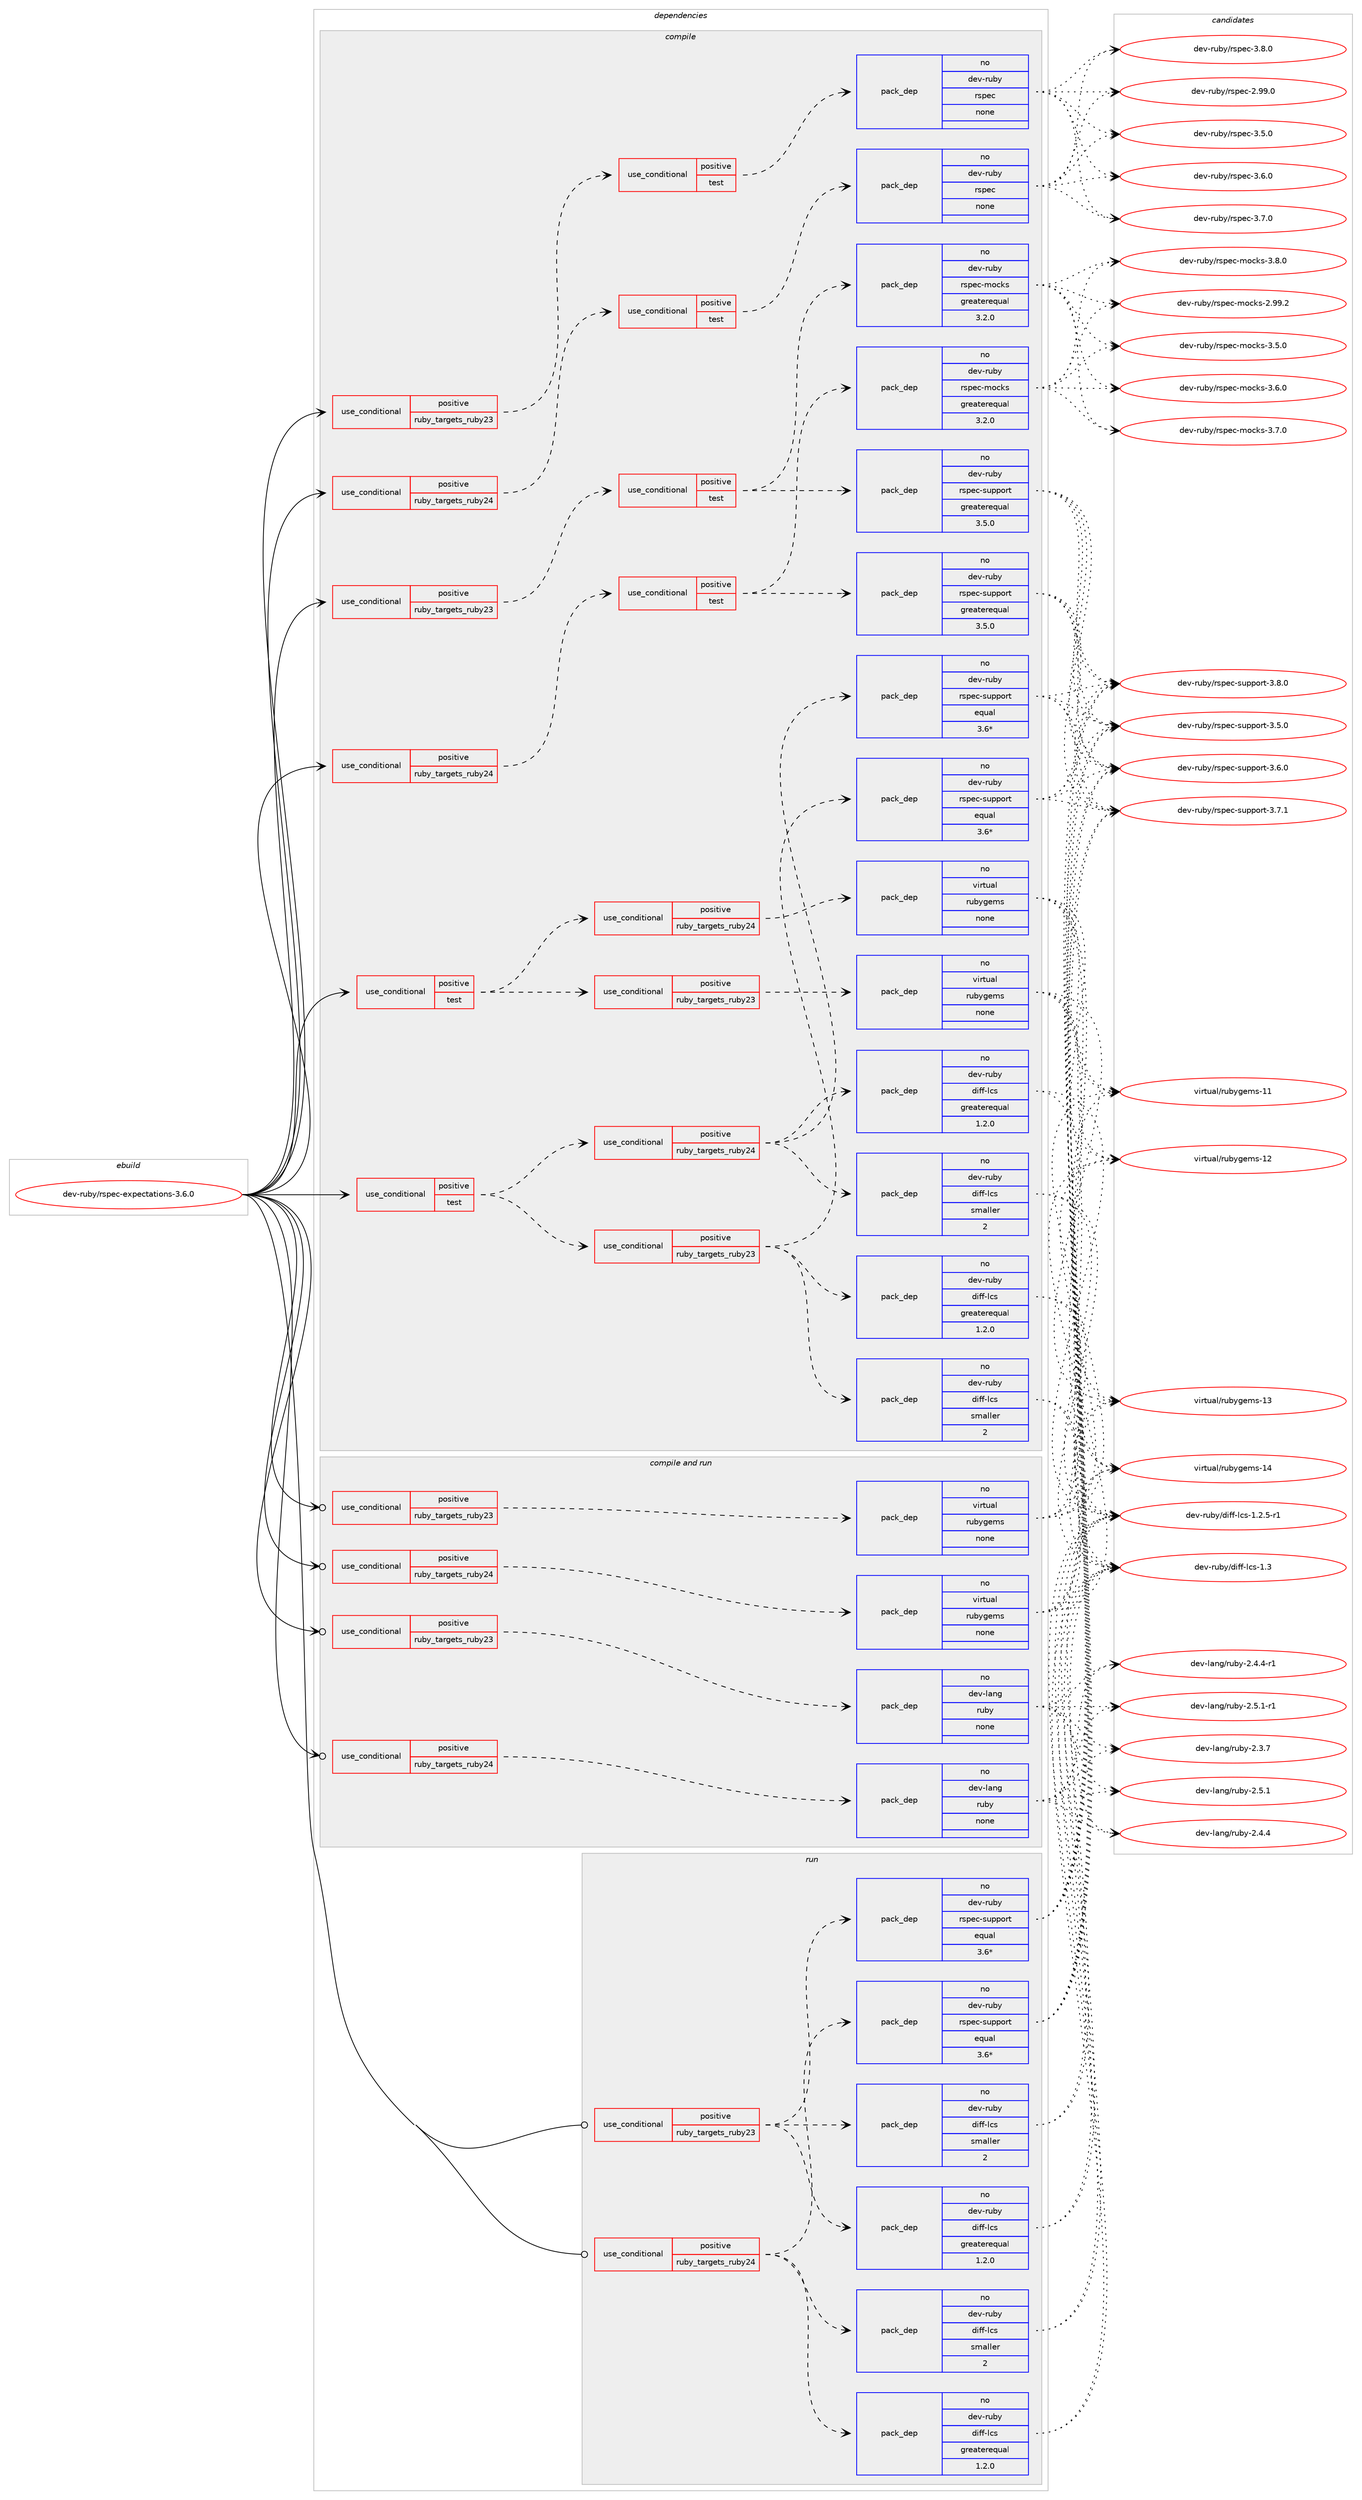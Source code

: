 digraph prolog {

# *************
# Graph options
# *************

newrank=true;
concentrate=true;
compound=true;
graph [rankdir=LR,fontname=Helvetica,fontsize=10,ranksep=1.5];#, ranksep=2.5, nodesep=0.2];
edge  [arrowhead=vee];
node  [fontname=Helvetica,fontsize=10];

# **********
# The ebuild
# **********

subgraph cluster_leftcol {
color=gray;
rank=same;
label=<<i>ebuild</i>>;
id [label="dev-ruby/rspec-expectations-3.6.0", color=red, width=4, href="../dev-ruby/rspec-expectations-3.6.0.svg"];
}

# ****************
# The dependencies
# ****************

subgraph cluster_midcol {
color=gray;
label=<<i>dependencies</i>>;
subgraph cluster_compile {
fillcolor="#eeeeee";
style=filled;
label=<<i>compile</i>>;
subgraph cond1762 {
dependency5260 [label=<<TABLE BORDER="0" CELLBORDER="1" CELLSPACING="0" CELLPADDING="4"><TR><TD ROWSPAN="3" CELLPADDING="10">use_conditional</TD></TR><TR><TD>positive</TD></TR><TR><TD>ruby_targets_ruby23</TD></TR></TABLE>>, shape=none, color=red];
subgraph cond1763 {
dependency5261 [label=<<TABLE BORDER="0" CELLBORDER="1" CELLSPACING="0" CELLPADDING="4"><TR><TD ROWSPAN="3" CELLPADDING="10">use_conditional</TD></TR><TR><TD>positive</TD></TR><TR><TD>test</TD></TR></TABLE>>, shape=none, color=red];
subgraph pack3406 {
dependency5262 [label=<<TABLE BORDER="0" CELLBORDER="1" CELLSPACING="0" CELLPADDING="4" WIDTH="220"><TR><TD ROWSPAN="6" CELLPADDING="30">pack_dep</TD></TR><TR><TD WIDTH="110">no</TD></TR><TR><TD>dev-ruby</TD></TR><TR><TD>rspec</TD></TR><TR><TD>none</TD></TR><TR><TD></TD></TR></TABLE>>, shape=none, color=blue];
}
dependency5261:e -> dependency5262:w [weight=20,style="dashed",arrowhead="vee"];
}
dependency5260:e -> dependency5261:w [weight=20,style="dashed",arrowhead="vee"];
}
id:e -> dependency5260:w [weight=20,style="solid",arrowhead="vee"];
subgraph cond1764 {
dependency5263 [label=<<TABLE BORDER="0" CELLBORDER="1" CELLSPACING="0" CELLPADDING="4"><TR><TD ROWSPAN="3" CELLPADDING="10">use_conditional</TD></TR><TR><TD>positive</TD></TR><TR><TD>ruby_targets_ruby23</TD></TR></TABLE>>, shape=none, color=red];
subgraph cond1765 {
dependency5264 [label=<<TABLE BORDER="0" CELLBORDER="1" CELLSPACING="0" CELLPADDING="4"><TR><TD ROWSPAN="3" CELLPADDING="10">use_conditional</TD></TR><TR><TD>positive</TD></TR><TR><TD>test</TD></TR></TABLE>>, shape=none, color=red];
subgraph pack3407 {
dependency5265 [label=<<TABLE BORDER="0" CELLBORDER="1" CELLSPACING="0" CELLPADDING="4" WIDTH="220"><TR><TD ROWSPAN="6" CELLPADDING="30">pack_dep</TD></TR><TR><TD WIDTH="110">no</TD></TR><TR><TD>dev-ruby</TD></TR><TR><TD>rspec-mocks</TD></TR><TR><TD>greaterequal</TD></TR><TR><TD>3.2.0</TD></TR></TABLE>>, shape=none, color=blue];
}
dependency5264:e -> dependency5265:w [weight=20,style="dashed",arrowhead="vee"];
subgraph pack3408 {
dependency5266 [label=<<TABLE BORDER="0" CELLBORDER="1" CELLSPACING="0" CELLPADDING="4" WIDTH="220"><TR><TD ROWSPAN="6" CELLPADDING="30">pack_dep</TD></TR><TR><TD WIDTH="110">no</TD></TR><TR><TD>dev-ruby</TD></TR><TR><TD>rspec-support</TD></TR><TR><TD>greaterequal</TD></TR><TR><TD>3.5.0</TD></TR></TABLE>>, shape=none, color=blue];
}
dependency5264:e -> dependency5266:w [weight=20,style="dashed",arrowhead="vee"];
}
dependency5263:e -> dependency5264:w [weight=20,style="dashed",arrowhead="vee"];
}
id:e -> dependency5263:w [weight=20,style="solid",arrowhead="vee"];
subgraph cond1766 {
dependency5267 [label=<<TABLE BORDER="0" CELLBORDER="1" CELLSPACING="0" CELLPADDING="4"><TR><TD ROWSPAN="3" CELLPADDING="10">use_conditional</TD></TR><TR><TD>positive</TD></TR><TR><TD>ruby_targets_ruby24</TD></TR></TABLE>>, shape=none, color=red];
subgraph cond1767 {
dependency5268 [label=<<TABLE BORDER="0" CELLBORDER="1" CELLSPACING="0" CELLPADDING="4"><TR><TD ROWSPAN="3" CELLPADDING="10">use_conditional</TD></TR><TR><TD>positive</TD></TR><TR><TD>test</TD></TR></TABLE>>, shape=none, color=red];
subgraph pack3409 {
dependency5269 [label=<<TABLE BORDER="0" CELLBORDER="1" CELLSPACING="0" CELLPADDING="4" WIDTH="220"><TR><TD ROWSPAN="6" CELLPADDING="30">pack_dep</TD></TR><TR><TD WIDTH="110">no</TD></TR><TR><TD>dev-ruby</TD></TR><TR><TD>rspec</TD></TR><TR><TD>none</TD></TR><TR><TD></TD></TR></TABLE>>, shape=none, color=blue];
}
dependency5268:e -> dependency5269:w [weight=20,style="dashed",arrowhead="vee"];
}
dependency5267:e -> dependency5268:w [weight=20,style="dashed",arrowhead="vee"];
}
id:e -> dependency5267:w [weight=20,style="solid",arrowhead="vee"];
subgraph cond1768 {
dependency5270 [label=<<TABLE BORDER="0" CELLBORDER="1" CELLSPACING="0" CELLPADDING="4"><TR><TD ROWSPAN="3" CELLPADDING="10">use_conditional</TD></TR><TR><TD>positive</TD></TR><TR><TD>ruby_targets_ruby24</TD></TR></TABLE>>, shape=none, color=red];
subgraph cond1769 {
dependency5271 [label=<<TABLE BORDER="0" CELLBORDER="1" CELLSPACING="0" CELLPADDING="4"><TR><TD ROWSPAN="3" CELLPADDING="10">use_conditional</TD></TR><TR><TD>positive</TD></TR><TR><TD>test</TD></TR></TABLE>>, shape=none, color=red];
subgraph pack3410 {
dependency5272 [label=<<TABLE BORDER="0" CELLBORDER="1" CELLSPACING="0" CELLPADDING="4" WIDTH="220"><TR><TD ROWSPAN="6" CELLPADDING="30">pack_dep</TD></TR><TR><TD WIDTH="110">no</TD></TR><TR><TD>dev-ruby</TD></TR><TR><TD>rspec-mocks</TD></TR><TR><TD>greaterequal</TD></TR><TR><TD>3.2.0</TD></TR></TABLE>>, shape=none, color=blue];
}
dependency5271:e -> dependency5272:w [weight=20,style="dashed",arrowhead="vee"];
subgraph pack3411 {
dependency5273 [label=<<TABLE BORDER="0" CELLBORDER="1" CELLSPACING="0" CELLPADDING="4" WIDTH="220"><TR><TD ROWSPAN="6" CELLPADDING="30">pack_dep</TD></TR><TR><TD WIDTH="110">no</TD></TR><TR><TD>dev-ruby</TD></TR><TR><TD>rspec-support</TD></TR><TR><TD>greaterequal</TD></TR><TR><TD>3.5.0</TD></TR></TABLE>>, shape=none, color=blue];
}
dependency5271:e -> dependency5273:w [weight=20,style="dashed",arrowhead="vee"];
}
dependency5270:e -> dependency5271:w [weight=20,style="dashed",arrowhead="vee"];
}
id:e -> dependency5270:w [weight=20,style="solid",arrowhead="vee"];
subgraph cond1770 {
dependency5274 [label=<<TABLE BORDER="0" CELLBORDER="1" CELLSPACING="0" CELLPADDING="4"><TR><TD ROWSPAN="3" CELLPADDING="10">use_conditional</TD></TR><TR><TD>positive</TD></TR><TR><TD>test</TD></TR></TABLE>>, shape=none, color=red];
subgraph cond1771 {
dependency5275 [label=<<TABLE BORDER="0" CELLBORDER="1" CELLSPACING="0" CELLPADDING="4"><TR><TD ROWSPAN="3" CELLPADDING="10">use_conditional</TD></TR><TR><TD>positive</TD></TR><TR><TD>ruby_targets_ruby23</TD></TR></TABLE>>, shape=none, color=red];
subgraph pack3412 {
dependency5276 [label=<<TABLE BORDER="0" CELLBORDER="1" CELLSPACING="0" CELLPADDING="4" WIDTH="220"><TR><TD ROWSPAN="6" CELLPADDING="30">pack_dep</TD></TR><TR><TD WIDTH="110">no</TD></TR><TR><TD>dev-ruby</TD></TR><TR><TD>diff-lcs</TD></TR><TR><TD>greaterequal</TD></TR><TR><TD>1.2.0</TD></TR></TABLE>>, shape=none, color=blue];
}
dependency5275:e -> dependency5276:w [weight=20,style="dashed",arrowhead="vee"];
subgraph pack3413 {
dependency5277 [label=<<TABLE BORDER="0" CELLBORDER="1" CELLSPACING="0" CELLPADDING="4" WIDTH="220"><TR><TD ROWSPAN="6" CELLPADDING="30">pack_dep</TD></TR><TR><TD WIDTH="110">no</TD></TR><TR><TD>dev-ruby</TD></TR><TR><TD>diff-lcs</TD></TR><TR><TD>smaller</TD></TR><TR><TD>2</TD></TR></TABLE>>, shape=none, color=blue];
}
dependency5275:e -> dependency5277:w [weight=20,style="dashed",arrowhead="vee"];
subgraph pack3414 {
dependency5278 [label=<<TABLE BORDER="0" CELLBORDER="1" CELLSPACING="0" CELLPADDING="4" WIDTH="220"><TR><TD ROWSPAN="6" CELLPADDING="30">pack_dep</TD></TR><TR><TD WIDTH="110">no</TD></TR><TR><TD>dev-ruby</TD></TR><TR><TD>rspec-support</TD></TR><TR><TD>equal</TD></TR><TR><TD>3.6*</TD></TR></TABLE>>, shape=none, color=blue];
}
dependency5275:e -> dependency5278:w [weight=20,style="dashed",arrowhead="vee"];
}
dependency5274:e -> dependency5275:w [weight=20,style="dashed",arrowhead="vee"];
subgraph cond1772 {
dependency5279 [label=<<TABLE BORDER="0" CELLBORDER="1" CELLSPACING="0" CELLPADDING="4"><TR><TD ROWSPAN="3" CELLPADDING="10">use_conditional</TD></TR><TR><TD>positive</TD></TR><TR><TD>ruby_targets_ruby24</TD></TR></TABLE>>, shape=none, color=red];
subgraph pack3415 {
dependency5280 [label=<<TABLE BORDER="0" CELLBORDER="1" CELLSPACING="0" CELLPADDING="4" WIDTH="220"><TR><TD ROWSPAN="6" CELLPADDING="30">pack_dep</TD></TR><TR><TD WIDTH="110">no</TD></TR><TR><TD>dev-ruby</TD></TR><TR><TD>diff-lcs</TD></TR><TR><TD>greaterequal</TD></TR><TR><TD>1.2.0</TD></TR></TABLE>>, shape=none, color=blue];
}
dependency5279:e -> dependency5280:w [weight=20,style="dashed",arrowhead="vee"];
subgraph pack3416 {
dependency5281 [label=<<TABLE BORDER="0" CELLBORDER="1" CELLSPACING="0" CELLPADDING="4" WIDTH="220"><TR><TD ROWSPAN="6" CELLPADDING="30">pack_dep</TD></TR><TR><TD WIDTH="110">no</TD></TR><TR><TD>dev-ruby</TD></TR><TR><TD>diff-lcs</TD></TR><TR><TD>smaller</TD></TR><TR><TD>2</TD></TR></TABLE>>, shape=none, color=blue];
}
dependency5279:e -> dependency5281:w [weight=20,style="dashed",arrowhead="vee"];
subgraph pack3417 {
dependency5282 [label=<<TABLE BORDER="0" CELLBORDER="1" CELLSPACING="0" CELLPADDING="4" WIDTH="220"><TR><TD ROWSPAN="6" CELLPADDING="30">pack_dep</TD></TR><TR><TD WIDTH="110">no</TD></TR><TR><TD>dev-ruby</TD></TR><TR><TD>rspec-support</TD></TR><TR><TD>equal</TD></TR><TR><TD>3.6*</TD></TR></TABLE>>, shape=none, color=blue];
}
dependency5279:e -> dependency5282:w [weight=20,style="dashed",arrowhead="vee"];
}
dependency5274:e -> dependency5279:w [weight=20,style="dashed",arrowhead="vee"];
}
id:e -> dependency5274:w [weight=20,style="solid",arrowhead="vee"];
subgraph cond1773 {
dependency5283 [label=<<TABLE BORDER="0" CELLBORDER="1" CELLSPACING="0" CELLPADDING="4"><TR><TD ROWSPAN="3" CELLPADDING="10">use_conditional</TD></TR><TR><TD>positive</TD></TR><TR><TD>test</TD></TR></TABLE>>, shape=none, color=red];
subgraph cond1774 {
dependency5284 [label=<<TABLE BORDER="0" CELLBORDER="1" CELLSPACING="0" CELLPADDING="4"><TR><TD ROWSPAN="3" CELLPADDING="10">use_conditional</TD></TR><TR><TD>positive</TD></TR><TR><TD>ruby_targets_ruby23</TD></TR></TABLE>>, shape=none, color=red];
subgraph pack3418 {
dependency5285 [label=<<TABLE BORDER="0" CELLBORDER="1" CELLSPACING="0" CELLPADDING="4" WIDTH="220"><TR><TD ROWSPAN="6" CELLPADDING="30">pack_dep</TD></TR><TR><TD WIDTH="110">no</TD></TR><TR><TD>virtual</TD></TR><TR><TD>rubygems</TD></TR><TR><TD>none</TD></TR><TR><TD></TD></TR></TABLE>>, shape=none, color=blue];
}
dependency5284:e -> dependency5285:w [weight=20,style="dashed",arrowhead="vee"];
}
dependency5283:e -> dependency5284:w [weight=20,style="dashed",arrowhead="vee"];
subgraph cond1775 {
dependency5286 [label=<<TABLE BORDER="0" CELLBORDER="1" CELLSPACING="0" CELLPADDING="4"><TR><TD ROWSPAN="3" CELLPADDING="10">use_conditional</TD></TR><TR><TD>positive</TD></TR><TR><TD>ruby_targets_ruby24</TD></TR></TABLE>>, shape=none, color=red];
subgraph pack3419 {
dependency5287 [label=<<TABLE BORDER="0" CELLBORDER="1" CELLSPACING="0" CELLPADDING="4" WIDTH="220"><TR><TD ROWSPAN="6" CELLPADDING="30">pack_dep</TD></TR><TR><TD WIDTH="110">no</TD></TR><TR><TD>virtual</TD></TR><TR><TD>rubygems</TD></TR><TR><TD>none</TD></TR><TR><TD></TD></TR></TABLE>>, shape=none, color=blue];
}
dependency5286:e -> dependency5287:w [weight=20,style="dashed",arrowhead="vee"];
}
dependency5283:e -> dependency5286:w [weight=20,style="dashed",arrowhead="vee"];
}
id:e -> dependency5283:w [weight=20,style="solid",arrowhead="vee"];
}
subgraph cluster_compileandrun {
fillcolor="#eeeeee";
style=filled;
label=<<i>compile and run</i>>;
subgraph cond1776 {
dependency5288 [label=<<TABLE BORDER="0" CELLBORDER="1" CELLSPACING="0" CELLPADDING="4"><TR><TD ROWSPAN="3" CELLPADDING="10">use_conditional</TD></TR><TR><TD>positive</TD></TR><TR><TD>ruby_targets_ruby23</TD></TR></TABLE>>, shape=none, color=red];
subgraph pack3420 {
dependency5289 [label=<<TABLE BORDER="0" CELLBORDER="1" CELLSPACING="0" CELLPADDING="4" WIDTH="220"><TR><TD ROWSPAN="6" CELLPADDING="30">pack_dep</TD></TR><TR><TD WIDTH="110">no</TD></TR><TR><TD>dev-lang</TD></TR><TR><TD>ruby</TD></TR><TR><TD>none</TD></TR><TR><TD></TD></TR></TABLE>>, shape=none, color=blue];
}
dependency5288:e -> dependency5289:w [weight=20,style="dashed",arrowhead="vee"];
}
id:e -> dependency5288:w [weight=20,style="solid",arrowhead="odotvee"];
subgraph cond1777 {
dependency5290 [label=<<TABLE BORDER="0" CELLBORDER="1" CELLSPACING="0" CELLPADDING="4"><TR><TD ROWSPAN="3" CELLPADDING="10">use_conditional</TD></TR><TR><TD>positive</TD></TR><TR><TD>ruby_targets_ruby23</TD></TR></TABLE>>, shape=none, color=red];
subgraph pack3421 {
dependency5291 [label=<<TABLE BORDER="0" CELLBORDER="1" CELLSPACING="0" CELLPADDING="4" WIDTH="220"><TR><TD ROWSPAN="6" CELLPADDING="30">pack_dep</TD></TR><TR><TD WIDTH="110">no</TD></TR><TR><TD>virtual</TD></TR><TR><TD>rubygems</TD></TR><TR><TD>none</TD></TR><TR><TD></TD></TR></TABLE>>, shape=none, color=blue];
}
dependency5290:e -> dependency5291:w [weight=20,style="dashed",arrowhead="vee"];
}
id:e -> dependency5290:w [weight=20,style="solid",arrowhead="odotvee"];
subgraph cond1778 {
dependency5292 [label=<<TABLE BORDER="0" CELLBORDER="1" CELLSPACING="0" CELLPADDING="4"><TR><TD ROWSPAN="3" CELLPADDING="10">use_conditional</TD></TR><TR><TD>positive</TD></TR><TR><TD>ruby_targets_ruby24</TD></TR></TABLE>>, shape=none, color=red];
subgraph pack3422 {
dependency5293 [label=<<TABLE BORDER="0" CELLBORDER="1" CELLSPACING="0" CELLPADDING="4" WIDTH="220"><TR><TD ROWSPAN="6" CELLPADDING="30">pack_dep</TD></TR><TR><TD WIDTH="110">no</TD></TR><TR><TD>dev-lang</TD></TR><TR><TD>ruby</TD></TR><TR><TD>none</TD></TR><TR><TD></TD></TR></TABLE>>, shape=none, color=blue];
}
dependency5292:e -> dependency5293:w [weight=20,style="dashed",arrowhead="vee"];
}
id:e -> dependency5292:w [weight=20,style="solid",arrowhead="odotvee"];
subgraph cond1779 {
dependency5294 [label=<<TABLE BORDER="0" CELLBORDER="1" CELLSPACING="0" CELLPADDING="4"><TR><TD ROWSPAN="3" CELLPADDING="10">use_conditional</TD></TR><TR><TD>positive</TD></TR><TR><TD>ruby_targets_ruby24</TD></TR></TABLE>>, shape=none, color=red];
subgraph pack3423 {
dependency5295 [label=<<TABLE BORDER="0" CELLBORDER="1" CELLSPACING="0" CELLPADDING="4" WIDTH="220"><TR><TD ROWSPAN="6" CELLPADDING="30">pack_dep</TD></TR><TR><TD WIDTH="110">no</TD></TR><TR><TD>virtual</TD></TR><TR><TD>rubygems</TD></TR><TR><TD>none</TD></TR><TR><TD></TD></TR></TABLE>>, shape=none, color=blue];
}
dependency5294:e -> dependency5295:w [weight=20,style="dashed",arrowhead="vee"];
}
id:e -> dependency5294:w [weight=20,style="solid",arrowhead="odotvee"];
}
subgraph cluster_run {
fillcolor="#eeeeee";
style=filled;
label=<<i>run</i>>;
subgraph cond1780 {
dependency5296 [label=<<TABLE BORDER="0" CELLBORDER="1" CELLSPACING="0" CELLPADDING="4"><TR><TD ROWSPAN="3" CELLPADDING="10">use_conditional</TD></TR><TR><TD>positive</TD></TR><TR><TD>ruby_targets_ruby23</TD></TR></TABLE>>, shape=none, color=red];
subgraph pack3424 {
dependency5297 [label=<<TABLE BORDER="0" CELLBORDER="1" CELLSPACING="0" CELLPADDING="4" WIDTH="220"><TR><TD ROWSPAN="6" CELLPADDING="30">pack_dep</TD></TR><TR><TD WIDTH="110">no</TD></TR><TR><TD>dev-ruby</TD></TR><TR><TD>diff-lcs</TD></TR><TR><TD>greaterequal</TD></TR><TR><TD>1.2.0</TD></TR></TABLE>>, shape=none, color=blue];
}
dependency5296:e -> dependency5297:w [weight=20,style="dashed",arrowhead="vee"];
subgraph pack3425 {
dependency5298 [label=<<TABLE BORDER="0" CELLBORDER="1" CELLSPACING="0" CELLPADDING="4" WIDTH="220"><TR><TD ROWSPAN="6" CELLPADDING="30">pack_dep</TD></TR><TR><TD WIDTH="110">no</TD></TR><TR><TD>dev-ruby</TD></TR><TR><TD>diff-lcs</TD></TR><TR><TD>smaller</TD></TR><TR><TD>2</TD></TR></TABLE>>, shape=none, color=blue];
}
dependency5296:e -> dependency5298:w [weight=20,style="dashed",arrowhead="vee"];
subgraph pack3426 {
dependency5299 [label=<<TABLE BORDER="0" CELLBORDER="1" CELLSPACING="0" CELLPADDING="4" WIDTH="220"><TR><TD ROWSPAN="6" CELLPADDING="30">pack_dep</TD></TR><TR><TD WIDTH="110">no</TD></TR><TR><TD>dev-ruby</TD></TR><TR><TD>rspec-support</TD></TR><TR><TD>equal</TD></TR><TR><TD>3.6*</TD></TR></TABLE>>, shape=none, color=blue];
}
dependency5296:e -> dependency5299:w [weight=20,style="dashed",arrowhead="vee"];
}
id:e -> dependency5296:w [weight=20,style="solid",arrowhead="odot"];
subgraph cond1781 {
dependency5300 [label=<<TABLE BORDER="0" CELLBORDER="1" CELLSPACING="0" CELLPADDING="4"><TR><TD ROWSPAN="3" CELLPADDING="10">use_conditional</TD></TR><TR><TD>positive</TD></TR><TR><TD>ruby_targets_ruby24</TD></TR></TABLE>>, shape=none, color=red];
subgraph pack3427 {
dependency5301 [label=<<TABLE BORDER="0" CELLBORDER="1" CELLSPACING="0" CELLPADDING="4" WIDTH="220"><TR><TD ROWSPAN="6" CELLPADDING="30">pack_dep</TD></TR><TR><TD WIDTH="110">no</TD></TR><TR><TD>dev-ruby</TD></TR><TR><TD>diff-lcs</TD></TR><TR><TD>greaterequal</TD></TR><TR><TD>1.2.0</TD></TR></TABLE>>, shape=none, color=blue];
}
dependency5300:e -> dependency5301:w [weight=20,style="dashed",arrowhead="vee"];
subgraph pack3428 {
dependency5302 [label=<<TABLE BORDER="0" CELLBORDER="1" CELLSPACING="0" CELLPADDING="4" WIDTH="220"><TR><TD ROWSPAN="6" CELLPADDING="30">pack_dep</TD></TR><TR><TD WIDTH="110">no</TD></TR><TR><TD>dev-ruby</TD></TR><TR><TD>diff-lcs</TD></TR><TR><TD>smaller</TD></TR><TR><TD>2</TD></TR></TABLE>>, shape=none, color=blue];
}
dependency5300:e -> dependency5302:w [weight=20,style="dashed",arrowhead="vee"];
subgraph pack3429 {
dependency5303 [label=<<TABLE BORDER="0" CELLBORDER="1" CELLSPACING="0" CELLPADDING="4" WIDTH="220"><TR><TD ROWSPAN="6" CELLPADDING="30">pack_dep</TD></TR><TR><TD WIDTH="110">no</TD></TR><TR><TD>dev-ruby</TD></TR><TR><TD>rspec-support</TD></TR><TR><TD>equal</TD></TR><TR><TD>3.6*</TD></TR></TABLE>>, shape=none, color=blue];
}
dependency5300:e -> dependency5303:w [weight=20,style="dashed",arrowhead="vee"];
}
id:e -> dependency5300:w [weight=20,style="solid",arrowhead="odot"];
}
}

# **************
# The candidates
# **************

subgraph cluster_choices {
rank=same;
color=gray;
label=<<i>candidates</i>>;

subgraph choice3406 {
color=black;
nodesep=1;
choice1001011184511411798121471141151121019945504657574648 [label="dev-ruby/rspec-2.99.0", color=red, width=4,href="../dev-ruby/rspec-2.99.0.svg"];
choice10010111845114117981214711411511210199455146534648 [label="dev-ruby/rspec-3.5.0", color=red, width=4,href="../dev-ruby/rspec-3.5.0.svg"];
choice10010111845114117981214711411511210199455146544648 [label="dev-ruby/rspec-3.6.0", color=red, width=4,href="../dev-ruby/rspec-3.6.0.svg"];
choice10010111845114117981214711411511210199455146554648 [label="dev-ruby/rspec-3.7.0", color=red, width=4,href="../dev-ruby/rspec-3.7.0.svg"];
choice10010111845114117981214711411511210199455146564648 [label="dev-ruby/rspec-3.8.0", color=red, width=4,href="../dev-ruby/rspec-3.8.0.svg"];
dependency5262:e -> choice1001011184511411798121471141151121019945504657574648:w [style=dotted,weight="100"];
dependency5262:e -> choice10010111845114117981214711411511210199455146534648:w [style=dotted,weight="100"];
dependency5262:e -> choice10010111845114117981214711411511210199455146544648:w [style=dotted,weight="100"];
dependency5262:e -> choice10010111845114117981214711411511210199455146554648:w [style=dotted,weight="100"];
dependency5262:e -> choice10010111845114117981214711411511210199455146564648:w [style=dotted,weight="100"];
}
subgraph choice3407 {
color=black;
nodesep=1;
choice10010111845114117981214711411511210199451091119910711545504657574650 [label="dev-ruby/rspec-mocks-2.99.2", color=red, width=4,href="../dev-ruby/rspec-mocks-2.99.2.svg"];
choice100101118451141179812147114115112101994510911199107115455146534648 [label="dev-ruby/rspec-mocks-3.5.0", color=red, width=4,href="../dev-ruby/rspec-mocks-3.5.0.svg"];
choice100101118451141179812147114115112101994510911199107115455146544648 [label="dev-ruby/rspec-mocks-3.6.0", color=red, width=4,href="../dev-ruby/rspec-mocks-3.6.0.svg"];
choice100101118451141179812147114115112101994510911199107115455146554648 [label="dev-ruby/rspec-mocks-3.7.0", color=red, width=4,href="../dev-ruby/rspec-mocks-3.7.0.svg"];
choice100101118451141179812147114115112101994510911199107115455146564648 [label="dev-ruby/rspec-mocks-3.8.0", color=red, width=4,href="../dev-ruby/rspec-mocks-3.8.0.svg"];
dependency5265:e -> choice10010111845114117981214711411511210199451091119910711545504657574650:w [style=dotted,weight="100"];
dependency5265:e -> choice100101118451141179812147114115112101994510911199107115455146534648:w [style=dotted,weight="100"];
dependency5265:e -> choice100101118451141179812147114115112101994510911199107115455146544648:w [style=dotted,weight="100"];
dependency5265:e -> choice100101118451141179812147114115112101994510911199107115455146554648:w [style=dotted,weight="100"];
dependency5265:e -> choice100101118451141179812147114115112101994510911199107115455146564648:w [style=dotted,weight="100"];
}
subgraph choice3408 {
color=black;
nodesep=1;
choice1001011184511411798121471141151121019945115117112112111114116455146534648 [label="dev-ruby/rspec-support-3.5.0", color=red, width=4,href="../dev-ruby/rspec-support-3.5.0.svg"];
choice1001011184511411798121471141151121019945115117112112111114116455146544648 [label="dev-ruby/rspec-support-3.6.0", color=red, width=4,href="../dev-ruby/rspec-support-3.6.0.svg"];
choice1001011184511411798121471141151121019945115117112112111114116455146554649 [label="dev-ruby/rspec-support-3.7.1", color=red, width=4,href="../dev-ruby/rspec-support-3.7.1.svg"];
choice1001011184511411798121471141151121019945115117112112111114116455146564648 [label="dev-ruby/rspec-support-3.8.0", color=red, width=4,href="../dev-ruby/rspec-support-3.8.0.svg"];
dependency5266:e -> choice1001011184511411798121471141151121019945115117112112111114116455146534648:w [style=dotted,weight="100"];
dependency5266:e -> choice1001011184511411798121471141151121019945115117112112111114116455146544648:w [style=dotted,weight="100"];
dependency5266:e -> choice1001011184511411798121471141151121019945115117112112111114116455146554649:w [style=dotted,weight="100"];
dependency5266:e -> choice1001011184511411798121471141151121019945115117112112111114116455146564648:w [style=dotted,weight="100"];
}
subgraph choice3409 {
color=black;
nodesep=1;
choice1001011184511411798121471141151121019945504657574648 [label="dev-ruby/rspec-2.99.0", color=red, width=4,href="../dev-ruby/rspec-2.99.0.svg"];
choice10010111845114117981214711411511210199455146534648 [label="dev-ruby/rspec-3.5.0", color=red, width=4,href="../dev-ruby/rspec-3.5.0.svg"];
choice10010111845114117981214711411511210199455146544648 [label="dev-ruby/rspec-3.6.0", color=red, width=4,href="../dev-ruby/rspec-3.6.0.svg"];
choice10010111845114117981214711411511210199455146554648 [label="dev-ruby/rspec-3.7.0", color=red, width=4,href="../dev-ruby/rspec-3.7.0.svg"];
choice10010111845114117981214711411511210199455146564648 [label="dev-ruby/rspec-3.8.0", color=red, width=4,href="../dev-ruby/rspec-3.8.0.svg"];
dependency5269:e -> choice1001011184511411798121471141151121019945504657574648:w [style=dotted,weight="100"];
dependency5269:e -> choice10010111845114117981214711411511210199455146534648:w [style=dotted,weight="100"];
dependency5269:e -> choice10010111845114117981214711411511210199455146544648:w [style=dotted,weight="100"];
dependency5269:e -> choice10010111845114117981214711411511210199455146554648:w [style=dotted,weight="100"];
dependency5269:e -> choice10010111845114117981214711411511210199455146564648:w [style=dotted,weight="100"];
}
subgraph choice3410 {
color=black;
nodesep=1;
choice10010111845114117981214711411511210199451091119910711545504657574650 [label="dev-ruby/rspec-mocks-2.99.2", color=red, width=4,href="../dev-ruby/rspec-mocks-2.99.2.svg"];
choice100101118451141179812147114115112101994510911199107115455146534648 [label="dev-ruby/rspec-mocks-3.5.0", color=red, width=4,href="../dev-ruby/rspec-mocks-3.5.0.svg"];
choice100101118451141179812147114115112101994510911199107115455146544648 [label="dev-ruby/rspec-mocks-3.6.0", color=red, width=4,href="../dev-ruby/rspec-mocks-3.6.0.svg"];
choice100101118451141179812147114115112101994510911199107115455146554648 [label="dev-ruby/rspec-mocks-3.7.0", color=red, width=4,href="../dev-ruby/rspec-mocks-3.7.0.svg"];
choice100101118451141179812147114115112101994510911199107115455146564648 [label="dev-ruby/rspec-mocks-3.8.0", color=red, width=4,href="../dev-ruby/rspec-mocks-3.8.0.svg"];
dependency5272:e -> choice10010111845114117981214711411511210199451091119910711545504657574650:w [style=dotted,weight="100"];
dependency5272:e -> choice100101118451141179812147114115112101994510911199107115455146534648:w [style=dotted,weight="100"];
dependency5272:e -> choice100101118451141179812147114115112101994510911199107115455146544648:w [style=dotted,weight="100"];
dependency5272:e -> choice100101118451141179812147114115112101994510911199107115455146554648:w [style=dotted,weight="100"];
dependency5272:e -> choice100101118451141179812147114115112101994510911199107115455146564648:w [style=dotted,weight="100"];
}
subgraph choice3411 {
color=black;
nodesep=1;
choice1001011184511411798121471141151121019945115117112112111114116455146534648 [label="dev-ruby/rspec-support-3.5.0", color=red, width=4,href="../dev-ruby/rspec-support-3.5.0.svg"];
choice1001011184511411798121471141151121019945115117112112111114116455146544648 [label="dev-ruby/rspec-support-3.6.0", color=red, width=4,href="../dev-ruby/rspec-support-3.6.0.svg"];
choice1001011184511411798121471141151121019945115117112112111114116455146554649 [label="dev-ruby/rspec-support-3.7.1", color=red, width=4,href="../dev-ruby/rspec-support-3.7.1.svg"];
choice1001011184511411798121471141151121019945115117112112111114116455146564648 [label="dev-ruby/rspec-support-3.8.0", color=red, width=4,href="../dev-ruby/rspec-support-3.8.0.svg"];
dependency5273:e -> choice1001011184511411798121471141151121019945115117112112111114116455146534648:w [style=dotted,weight="100"];
dependency5273:e -> choice1001011184511411798121471141151121019945115117112112111114116455146544648:w [style=dotted,weight="100"];
dependency5273:e -> choice1001011184511411798121471141151121019945115117112112111114116455146554649:w [style=dotted,weight="100"];
dependency5273:e -> choice1001011184511411798121471141151121019945115117112112111114116455146564648:w [style=dotted,weight="100"];
}
subgraph choice3412 {
color=black;
nodesep=1;
choice10010111845114117981214710010510210245108991154549465046534511449 [label="dev-ruby/diff-lcs-1.2.5-r1", color=red, width=4,href="../dev-ruby/diff-lcs-1.2.5-r1.svg"];
choice100101118451141179812147100105102102451089911545494651 [label="dev-ruby/diff-lcs-1.3", color=red, width=4,href="../dev-ruby/diff-lcs-1.3.svg"];
dependency5276:e -> choice10010111845114117981214710010510210245108991154549465046534511449:w [style=dotted,weight="100"];
dependency5276:e -> choice100101118451141179812147100105102102451089911545494651:w [style=dotted,weight="100"];
}
subgraph choice3413 {
color=black;
nodesep=1;
choice10010111845114117981214710010510210245108991154549465046534511449 [label="dev-ruby/diff-lcs-1.2.5-r1", color=red, width=4,href="../dev-ruby/diff-lcs-1.2.5-r1.svg"];
choice100101118451141179812147100105102102451089911545494651 [label="dev-ruby/diff-lcs-1.3", color=red, width=4,href="../dev-ruby/diff-lcs-1.3.svg"];
dependency5277:e -> choice10010111845114117981214710010510210245108991154549465046534511449:w [style=dotted,weight="100"];
dependency5277:e -> choice100101118451141179812147100105102102451089911545494651:w [style=dotted,weight="100"];
}
subgraph choice3414 {
color=black;
nodesep=1;
choice1001011184511411798121471141151121019945115117112112111114116455146534648 [label="dev-ruby/rspec-support-3.5.0", color=red, width=4,href="../dev-ruby/rspec-support-3.5.0.svg"];
choice1001011184511411798121471141151121019945115117112112111114116455146544648 [label="dev-ruby/rspec-support-3.6.0", color=red, width=4,href="../dev-ruby/rspec-support-3.6.0.svg"];
choice1001011184511411798121471141151121019945115117112112111114116455146554649 [label="dev-ruby/rspec-support-3.7.1", color=red, width=4,href="../dev-ruby/rspec-support-3.7.1.svg"];
choice1001011184511411798121471141151121019945115117112112111114116455146564648 [label="dev-ruby/rspec-support-3.8.0", color=red, width=4,href="../dev-ruby/rspec-support-3.8.0.svg"];
dependency5278:e -> choice1001011184511411798121471141151121019945115117112112111114116455146534648:w [style=dotted,weight="100"];
dependency5278:e -> choice1001011184511411798121471141151121019945115117112112111114116455146544648:w [style=dotted,weight="100"];
dependency5278:e -> choice1001011184511411798121471141151121019945115117112112111114116455146554649:w [style=dotted,weight="100"];
dependency5278:e -> choice1001011184511411798121471141151121019945115117112112111114116455146564648:w [style=dotted,weight="100"];
}
subgraph choice3415 {
color=black;
nodesep=1;
choice10010111845114117981214710010510210245108991154549465046534511449 [label="dev-ruby/diff-lcs-1.2.5-r1", color=red, width=4,href="../dev-ruby/diff-lcs-1.2.5-r1.svg"];
choice100101118451141179812147100105102102451089911545494651 [label="dev-ruby/diff-lcs-1.3", color=red, width=4,href="../dev-ruby/diff-lcs-1.3.svg"];
dependency5280:e -> choice10010111845114117981214710010510210245108991154549465046534511449:w [style=dotted,weight="100"];
dependency5280:e -> choice100101118451141179812147100105102102451089911545494651:w [style=dotted,weight="100"];
}
subgraph choice3416 {
color=black;
nodesep=1;
choice10010111845114117981214710010510210245108991154549465046534511449 [label="dev-ruby/diff-lcs-1.2.5-r1", color=red, width=4,href="../dev-ruby/diff-lcs-1.2.5-r1.svg"];
choice100101118451141179812147100105102102451089911545494651 [label="dev-ruby/diff-lcs-1.3", color=red, width=4,href="../dev-ruby/diff-lcs-1.3.svg"];
dependency5281:e -> choice10010111845114117981214710010510210245108991154549465046534511449:w [style=dotted,weight="100"];
dependency5281:e -> choice100101118451141179812147100105102102451089911545494651:w [style=dotted,weight="100"];
}
subgraph choice3417 {
color=black;
nodesep=1;
choice1001011184511411798121471141151121019945115117112112111114116455146534648 [label="dev-ruby/rspec-support-3.5.0", color=red, width=4,href="../dev-ruby/rspec-support-3.5.0.svg"];
choice1001011184511411798121471141151121019945115117112112111114116455146544648 [label="dev-ruby/rspec-support-3.6.0", color=red, width=4,href="../dev-ruby/rspec-support-3.6.0.svg"];
choice1001011184511411798121471141151121019945115117112112111114116455146554649 [label="dev-ruby/rspec-support-3.7.1", color=red, width=4,href="../dev-ruby/rspec-support-3.7.1.svg"];
choice1001011184511411798121471141151121019945115117112112111114116455146564648 [label="dev-ruby/rspec-support-3.8.0", color=red, width=4,href="../dev-ruby/rspec-support-3.8.0.svg"];
dependency5282:e -> choice1001011184511411798121471141151121019945115117112112111114116455146534648:w [style=dotted,weight="100"];
dependency5282:e -> choice1001011184511411798121471141151121019945115117112112111114116455146544648:w [style=dotted,weight="100"];
dependency5282:e -> choice1001011184511411798121471141151121019945115117112112111114116455146554649:w [style=dotted,weight="100"];
dependency5282:e -> choice1001011184511411798121471141151121019945115117112112111114116455146564648:w [style=dotted,weight="100"];
}
subgraph choice3418 {
color=black;
nodesep=1;
choice118105114116117971084711411798121103101109115454949 [label="virtual/rubygems-11", color=red, width=4,href="../virtual/rubygems-11.svg"];
choice118105114116117971084711411798121103101109115454950 [label="virtual/rubygems-12", color=red, width=4,href="../virtual/rubygems-12.svg"];
choice118105114116117971084711411798121103101109115454951 [label="virtual/rubygems-13", color=red, width=4,href="../virtual/rubygems-13.svg"];
choice118105114116117971084711411798121103101109115454952 [label="virtual/rubygems-14", color=red, width=4,href="../virtual/rubygems-14.svg"];
dependency5285:e -> choice118105114116117971084711411798121103101109115454949:w [style=dotted,weight="100"];
dependency5285:e -> choice118105114116117971084711411798121103101109115454950:w [style=dotted,weight="100"];
dependency5285:e -> choice118105114116117971084711411798121103101109115454951:w [style=dotted,weight="100"];
dependency5285:e -> choice118105114116117971084711411798121103101109115454952:w [style=dotted,weight="100"];
}
subgraph choice3419 {
color=black;
nodesep=1;
choice118105114116117971084711411798121103101109115454949 [label="virtual/rubygems-11", color=red, width=4,href="../virtual/rubygems-11.svg"];
choice118105114116117971084711411798121103101109115454950 [label="virtual/rubygems-12", color=red, width=4,href="../virtual/rubygems-12.svg"];
choice118105114116117971084711411798121103101109115454951 [label="virtual/rubygems-13", color=red, width=4,href="../virtual/rubygems-13.svg"];
choice118105114116117971084711411798121103101109115454952 [label="virtual/rubygems-14", color=red, width=4,href="../virtual/rubygems-14.svg"];
dependency5287:e -> choice118105114116117971084711411798121103101109115454949:w [style=dotted,weight="100"];
dependency5287:e -> choice118105114116117971084711411798121103101109115454950:w [style=dotted,weight="100"];
dependency5287:e -> choice118105114116117971084711411798121103101109115454951:w [style=dotted,weight="100"];
dependency5287:e -> choice118105114116117971084711411798121103101109115454952:w [style=dotted,weight="100"];
}
subgraph choice3420 {
color=black;
nodesep=1;
choice10010111845108971101034711411798121455046514655 [label="dev-lang/ruby-2.3.7", color=red, width=4,href="../dev-lang/ruby-2.3.7.svg"];
choice10010111845108971101034711411798121455046524652 [label="dev-lang/ruby-2.4.4", color=red, width=4,href="../dev-lang/ruby-2.4.4.svg"];
choice100101118451089711010347114117981214550465246524511449 [label="dev-lang/ruby-2.4.4-r1", color=red, width=4,href="../dev-lang/ruby-2.4.4-r1.svg"];
choice10010111845108971101034711411798121455046534649 [label="dev-lang/ruby-2.5.1", color=red, width=4,href="../dev-lang/ruby-2.5.1.svg"];
choice100101118451089711010347114117981214550465346494511449 [label="dev-lang/ruby-2.5.1-r1", color=red, width=4,href="../dev-lang/ruby-2.5.1-r1.svg"];
dependency5289:e -> choice10010111845108971101034711411798121455046514655:w [style=dotted,weight="100"];
dependency5289:e -> choice10010111845108971101034711411798121455046524652:w [style=dotted,weight="100"];
dependency5289:e -> choice100101118451089711010347114117981214550465246524511449:w [style=dotted,weight="100"];
dependency5289:e -> choice10010111845108971101034711411798121455046534649:w [style=dotted,weight="100"];
dependency5289:e -> choice100101118451089711010347114117981214550465346494511449:w [style=dotted,weight="100"];
}
subgraph choice3421 {
color=black;
nodesep=1;
choice118105114116117971084711411798121103101109115454949 [label="virtual/rubygems-11", color=red, width=4,href="../virtual/rubygems-11.svg"];
choice118105114116117971084711411798121103101109115454950 [label="virtual/rubygems-12", color=red, width=4,href="../virtual/rubygems-12.svg"];
choice118105114116117971084711411798121103101109115454951 [label="virtual/rubygems-13", color=red, width=4,href="../virtual/rubygems-13.svg"];
choice118105114116117971084711411798121103101109115454952 [label="virtual/rubygems-14", color=red, width=4,href="../virtual/rubygems-14.svg"];
dependency5291:e -> choice118105114116117971084711411798121103101109115454949:w [style=dotted,weight="100"];
dependency5291:e -> choice118105114116117971084711411798121103101109115454950:w [style=dotted,weight="100"];
dependency5291:e -> choice118105114116117971084711411798121103101109115454951:w [style=dotted,weight="100"];
dependency5291:e -> choice118105114116117971084711411798121103101109115454952:w [style=dotted,weight="100"];
}
subgraph choice3422 {
color=black;
nodesep=1;
choice10010111845108971101034711411798121455046514655 [label="dev-lang/ruby-2.3.7", color=red, width=4,href="../dev-lang/ruby-2.3.7.svg"];
choice10010111845108971101034711411798121455046524652 [label="dev-lang/ruby-2.4.4", color=red, width=4,href="../dev-lang/ruby-2.4.4.svg"];
choice100101118451089711010347114117981214550465246524511449 [label="dev-lang/ruby-2.4.4-r1", color=red, width=4,href="../dev-lang/ruby-2.4.4-r1.svg"];
choice10010111845108971101034711411798121455046534649 [label="dev-lang/ruby-2.5.1", color=red, width=4,href="../dev-lang/ruby-2.5.1.svg"];
choice100101118451089711010347114117981214550465346494511449 [label="dev-lang/ruby-2.5.1-r1", color=red, width=4,href="../dev-lang/ruby-2.5.1-r1.svg"];
dependency5293:e -> choice10010111845108971101034711411798121455046514655:w [style=dotted,weight="100"];
dependency5293:e -> choice10010111845108971101034711411798121455046524652:w [style=dotted,weight="100"];
dependency5293:e -> choice100101118451089711010347114117981214550465246524511449:w [style=dotted,weight="100"];
dependency5293:e -> choice10010111845108971101034711411798121455046534649:w [style=dotted,weight="100"];
dependency5293:e -> choice100101118451089711010347114117981214550465346494511449:w [style=dotted,weight="100"];
}
subgraph choice3423 {
color=black;
nodesep=1;
choice118105114116117971084711411798121103101109115454949 [label="virtual/rubygems-11", color=red, width=4,href="../virtual/rubygems-11.svg"];
choice118105114116117971084711411798121103101109115454950 [label="virtual/rubygems-12", color=red, width=4,href="../virtual/rubygems-12.svg"];
choice118105114116117971084711411798121103101109115454951 [label="virtual/rubygems-13", color=red, width=4,href="../virtual/rubygems-13.svg"];
choice118105114116117971084711411798121103101109115454952 [label="virtual/rubygems-14", color=red, width=4,href="../virtual/rubygems-14.svg"];
dependency5295:e -> choice118105114116117971084711411798121103101109115454949:w [style=dotted,weight="100"];
dependency5295:e -> choice118105114116117971084711411798121103101109115454950:w [style=dotted,weight="100"];
dependency5295:e -> choice118105114116117971084711411798121103101109115454951:w [style=dotted,weight="100"];
dependency5295:e -> choice118105114116117971084711411798121103101109115454952:w [style=dotted,weight="100"];
}
subgraph choice3424 {
color=black;
nodesep=1;
choice10010111845114117981214710010510210245108991154549465046534511449 [label="dev-ruby/diff-lcs-1.2.5-r1", color=red, width=4,href="../dev-ruby/diff-lcs-1.2.5-r1.svg"];
choice100101118451141179812147100105102102451089911545494651 [label="dev-ruby/diff-lcs-1.3", color=red, width=4,href="../dev-ruby/diff-lcs-1.3.svg"];
dependency5297:e -> choice10010111845114117981214710010510210245108991154549465046534511449:w [style=dotted,weight="100"];
dependency5297:e -> choice100101118451141179812147100105102102451089911545494651:w [style=dotted,weight="100"];
}
subgraph choice3425 {
color=black;
nodesep=1;
choice10010111845114117981214710010510210245108991154549465046534511449 [label="dev-ruby/diff-lcs-1.2.5-r1", color=red, width=4,href="../dev-ruby/diff-lcs-1.2.5-r1.svg"];
choice100101118451141179812147100105102102451089911545494651 [label="dev-ruby/diff-lcs-1.3", color=red, width=4,href="../dev-ruby/diff-lcs-1.3.svg"];
dependency5298:e -> choice10010111845114117981214710010510210245108991154549465046534511449:w [style=dotted,weight="100"];
dependency5298:e -> choice100101118451141179812147100105102102451089911545494651:w [style=dotted,weight="100"];
}
subgraph choice3426 {
color=black;
nodesep=1;
choice1001011184511411798121471141151121019945115117112112111114116455146534648 [label="dev-ruby/rspec-support-3.5.0", color=red, width=4,href="../dev-ruby/rspec-support-3.5.0.svg"];
choice1001011184511411798121471141151121019945115117112112111114116455146544648 [label="dev-ruby/rspec-support-3.6.0", color=red, width=4,href="../dev-ruby/rspec-support-3.6.0.svg"];
choice1001011184511411798121471141151121019945115117112112111114116455146554649 [label="dev-ruby/rspec-support-3.7.1", color=red, width=4,href="../dev-ruby/rspec-support-3.7.1.svg"];
choice1001011184511411798121471141151121019945115117112112111114116455146564648 [label="dev-ruby/rspec-support-3.8.0", color=red, width=4,href="../dev-ruby/rspec-support-3.8.0.svg"];
dependency5299:e -> choice1001011184511411798121471141151121019945115117112112111114116455146534648:w [style=dotted,weight="100"];
dependency5299:e -> choice1001011184511411798121471141151121019945115117112112111114116455146544648:w [style=dotted,weight="100"];
dependency5299:e -> choice1001011184511411798121471141151121019945115117112112111114116455146554649:w [style=dotted,weight="100"];
dependency5299:e -> choice1001011184511411798121471141151121019945115117112112111114116455146564648:w [style=dotted,weight="100"];
}
subgraph choice3427 {
color=black;
nodesep=1;
choice10010111845114117981214710010510210245108991154549465046534511449 [label="dev-ruby/diff-lcs-1.2.5-r1", color=red, width=4,href="../dev-ruby/diff-lcs-1.2.5-r1.svg"];
choice100101118451141179812147100105102102451089911545494651 [label="dev-ruby/diff-lcs-1.3", color=red, width=4,href="../dev-ruby/diff-lcs-1.3.svg"];
dependency5301:e -> choice10010111845114117981214710010510210245108991154549465046534511449:w [style=dotted,weight="100"];
dependency5301:e -> choice100101118451141179812147100105102102451089911545494651:w [style=dotted,weight="100"];
}
subgraph choice3428 {
color=black;
nodesep=1;
choice10010111845114117981214710010510210245108991154549465046534511449 [label="dev-ruby/diff-lcs-1.2.5-r1", color=red, width=4,href="../dev-ruby/diff-lcs-1.2.5-r1.svg"];
choice100101118451141179812147100105102102451089911545494651 [label="dev-ruby/diff-lcs-1.3", color=red, width=4,href="../dev-ruby/diff-lcs-1.3.svg"];
dependency5302:e -> choice10010111845114117981214710010510210245108991154549465046534511449:w [style=dotted,weight="100"];
dependency5302:e -> choice100101118451141179812147100105102102451089911545494651:w [style=dotted,weight="100"];
}
subgraph choice3429 {
color=black;
nodesep=1;
choice1001011184511411798121471141151121019945115117112112111114116455146534648 [label="dev-ruby/rspec-support-3.5.0", color=red, width=4,href="../dev-ruby/rspec-support-3.5.0.svg"];
choice1001011184511411798121471141151121019945115117112112111114116455146544648 [label="dev-ruby/rspec-support-3.6.0", color=red, width=4,href="../dev-ruby/rspec-support-3.6.0.svg"];
choice1001011184511411798121471141151121019945115117112112111114116455146554649 [label="dev-ruby/rspec-support-3.7.1", color=red, width=4,href="../dev-ruby/rspec-support-3.7.1.svg"];
choice1001011184511411798121471141151121019945115117112112111114116455146564648 [label="dev-ruby/rspec-support-3.8.0", color=red, width=4,href="../dev-ruby/rspec-support-3.8.0.svg"];
dependency5303:e -> choice1001011184511411798121471141151121019945115117112112111114116455146534648:w [style=dotted,weight="100"];
dependency5303:e -> choice1001011184511411798121471141151121019945115117112112111114116455146544648:w [style=dotted,weight="100"];
dependency5303:e -> choice1001011184511411798121471141151121019945115117112112111114116455146554649:w [style=dotted,weight="100"];
dependency5303:e -> choice1001011184511411798121471141151121019945115117112112111114116455146564648:w [style=dotted,weight="100"];
}
}

}
